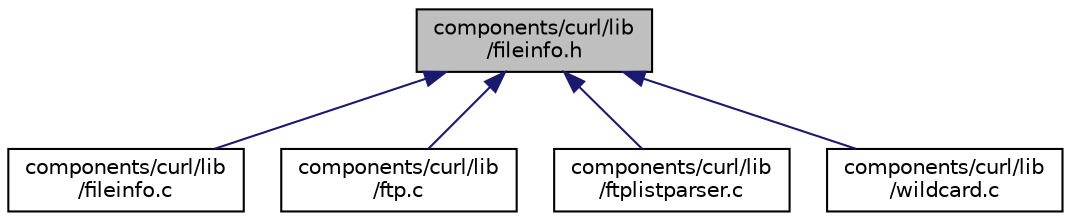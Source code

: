 digraph "components/curl/lib/fileinfo.h"
{
  edge [fontname="Helvetica",fontsize="10",labelfontname="Helvetica",labelfontsize="10"];
  node [fontname="Helvetica",fontsize="10",shape=record];
  Node23 [label="components/curl/lib\l/fileinfo.h",height=0.2,width=0.4,color="black", fillcolor="grey75", style="filled", fontcolor="black"];
  Node23 -> Node24 [dir="back",color="midnightblue",fontsize="10",style="solid",fontname="Helvetica"];
  Node24 [label="components/curl/lib\l/fileinfo.c",height=0.2,width=0.4,color="black", fillcolor="white", style="filled",URL="$fileinfo_8c.html"];
  Node23 -> Node25 [dir="back",color="midnightblue",fontsize="10",style="solid",fontname="Helvetica"];
  Node25 [label="components/curl/lib\l/ftp.c",height=0.2,width=0.4,color="black", fillcolor="white", style="filled",URL="$ftp_8c.html"];
  Node23 -> Node26 [dir="back",color="midnightblue",fontsize="10",style="solid",fontname="Helvetica"];
  Node26 [label="components/curl/lib\l/ftplistparser.c",height=0.2,width=0.4,color="black", fillcolor="white", style="filled",URL="$ftplistparser_8c.html"];
  Node23 -> Node27 [dir="back",color="midnightblue",fontsize="10",style="solid",fontname="Helvetica"];
  Node27 [label="components/curl/lib\l/wildcard.c",height=0.2,width=0.4,color="black", fillcolor="white", style="filled",URL="$wildcard_8c.html"];
}
